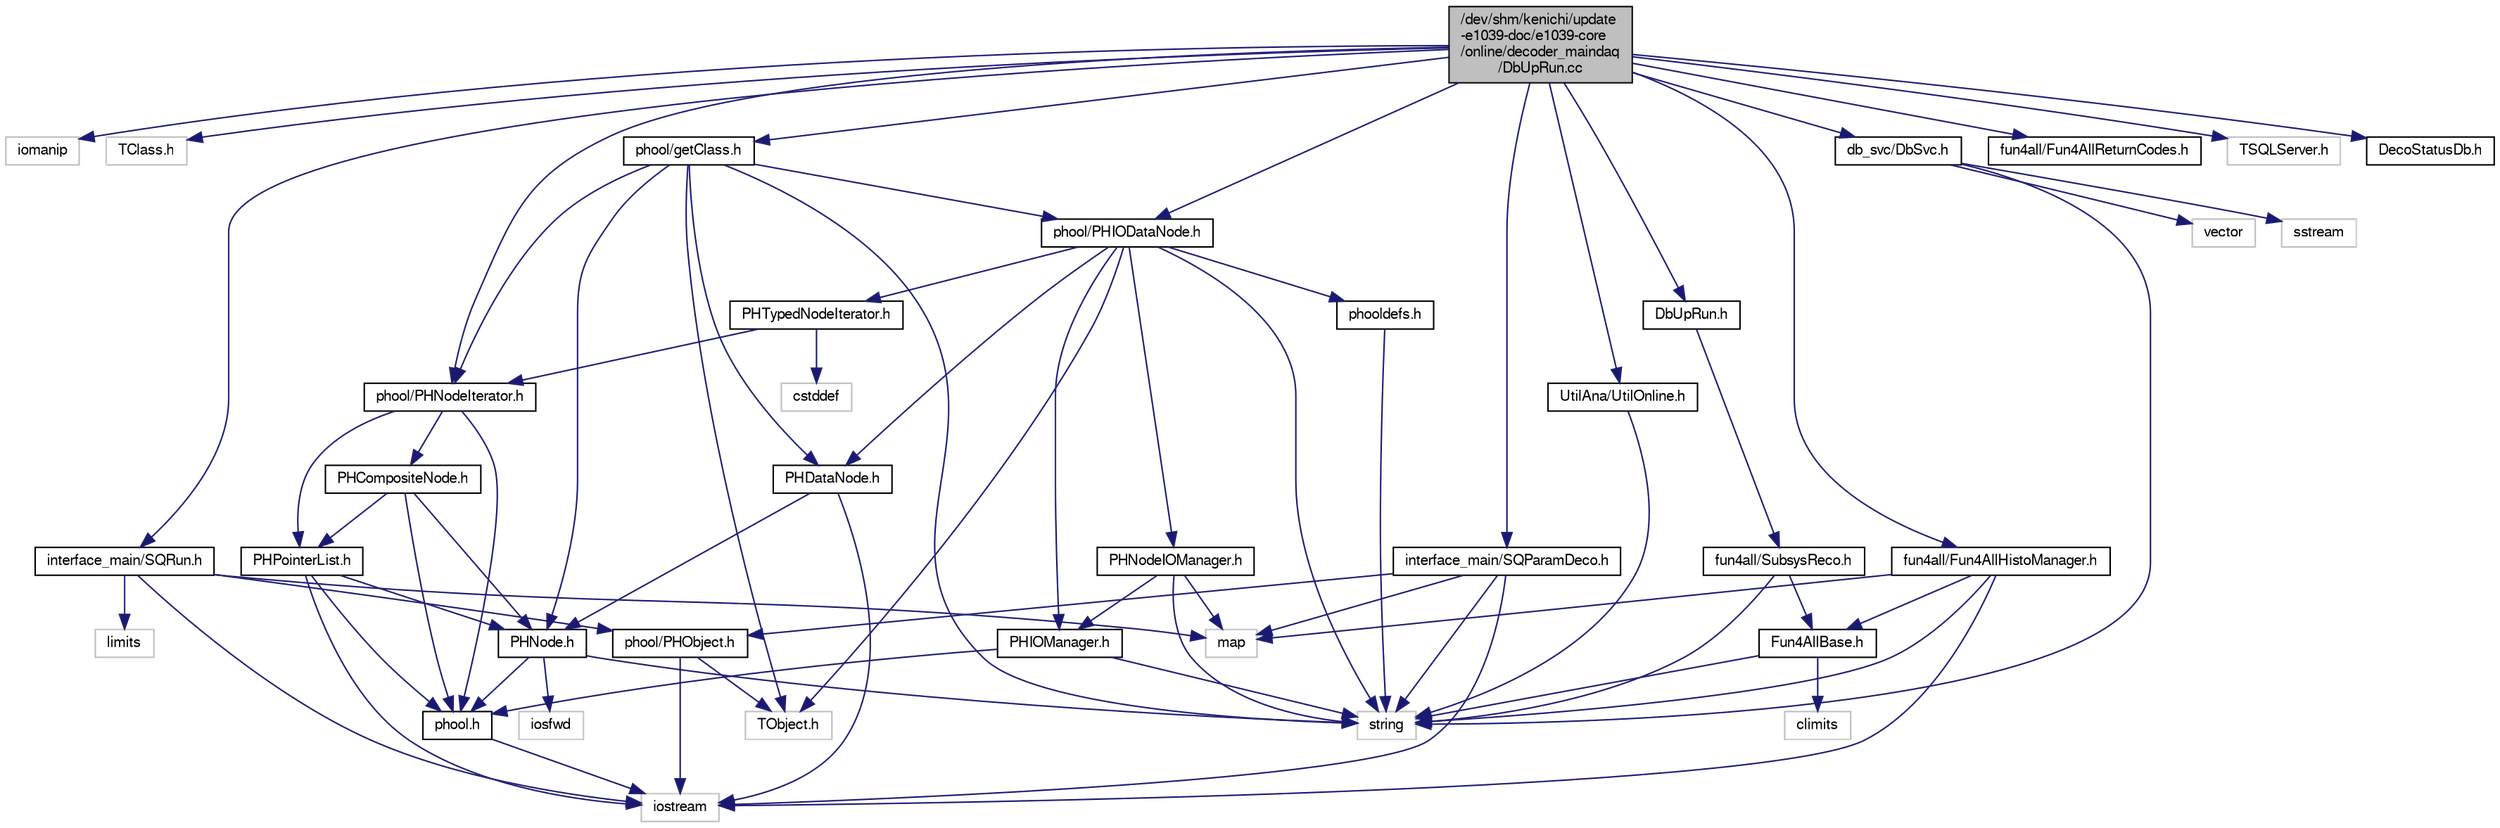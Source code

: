 digraph "/dev/shm/kenichi/update-e1039-doc/e1039-core/online/decoder_maindaq/DbUpRun.cc"
{
  bgcolor="transparent";
  edge [fontname="FreeSans",fontsize="10",labelfontname="FreeSans",labelfontsize="10"];
  node [fontname="FreeSans",fontsize="10",shape=record];
  Node1 [label="/dev/shm/kenichi/update\l-e1039-doc/e1039-core\l/online/decoder_maindaq\l/DbUpRun.cc",height=0.2,width=0.4,color="black", fillcolor="grey75", style="filled" fontcolor="black"];
  Node1 -> Node2 [color="midnightblue",fontsize="10",style="solid",fontname="FreeSans"];
  Node2 [label="iomanip",height=0.2,width=0.4,color="grey75"];
  Node1 -> Node3 [color="midnightblue",fontsize="10",style="solid",fontname="FreeSans"];
  Node3 [label="TClass.h",height=0.2,width=0.4,color="grey75"];
  Node1 -> Node4 [color="midnightblue",fontsize="10",style="solid",fontname="FreeSans"];
  Node4 [label="interface_main/SQRun.h",height=0.2,width=0.4,color="black",URL="$de/d59/SQRun_8h.html"];
  Node4 -> Node5 [color="midnightblue",fontsize="10",style="solid",fontname="FreeSans"];
  Node5 [label="phool/PHObject.h",height=0.2,width=0.4,color="black",URL="$df/d32/PHObject_8h.html"];
  Node5 -> Node6 [color="midnightblue",fontsize="10",style="solid",fontname="FreeSans"];
  Node6 [label="TObject.h",height=0.2,width=0.4,color="grey75"];
  Node5 -> Node7 [color="midnightblue",fontsize="10",style="solid",fontname="FreeSans"];
  Node7 [label="iostream",height=0.2,width=0.4,color="grey75"];
  Node4 -> Node8 [color="midnightblue",fontsize="10",style="solid",fontname="FreeSans"];
  Node8 [label="map",height=0.2,width=0.4,color="grey75"];
  Node4 -> Node7 [color="midnightblue",fontsize="10",style="solid",fontname="FreeSans"];
  Node4 -> Node9 [color="midnightblue",fontsize="10",style="solid",fontname="FreeSans"];
  Node9 [label="limits",height=0.2,width=0.4,color="grey75"];
  Node1 -> Node10 [color="midnightblue",fontsize="10",style="solid",fontname="FreeSans"];
  Node10 [label="interface_main/SQParamDeco.h",height=0.2,width=0.4,color="black",URL="$db/d59/SQParamDeco_8h.html"];
  Node10 -> Node11 [color="midnightblue",fontsize="10",style="solid",fontname="FreeSans"];
  Node11 [label="string",height=0.2,width=0.4,color="grey75"];
  Node10 -> Node8 [color="midnightblue",fontsize="10",style="solid",fontname="FreeSans"];
  Node10 -> Node7 [color="midnightblue",fontsize="10",style="solid",fontname="FreeSans"];
  Node10 -> Node5 [color="midnightblue",fontsize="10",style="solid",fontname="FreeSans"];
  Node1 -> Node12 [color="midnightblue",fontsize="10",style="solid",fontname="FreeSans"];
  Node12 [label="fun4all/Fun4AllReturnCodes.h",height=0.2,width=0.4,color="black",URL="$da/dc1/Fun4AllReturnCodes_8h.html"];
  Node1 -> Node13 [color="midnightblue",fontsize="10",style="solid",fontname="FreeSans"];
  Node13 [label="fun4all/Fun4AllHistoManager.h",height=0.2,width=0.4,color="black",URL="$d0/d59/Fun4AllHistoManager_8h.html"];
  Node13 -> Node14 [color="midnightblue",fontsize="10",style="solid",fontname="FreeSans"];
  Node14 [label="Fun4AllBase.h",height=0.2,width=0.4,color="black",URL="$d2/de7/Fun4AllBase_8h.html"];
  Node14 -> Node11 [color="midnightblue",fontsize="10",style="solid",fontname="FreeSans"];
  Node14 -> Node15 [color="midnightblue",fontsize="10",style="solid",fontname="FreeSans"];
  Node15 [label="climits",height=0.2,width=0.4,color="grey75"];
  Node13 -> Node7 [color="midnightblue",fontsize="10",style="solid",fontname="FreeSans"];
  Node13 -> Node8 [color="midnightblue",fontsize="10",style="solid",fontname="FreeSans"];
  Node13 -> Node11 [color="midnightblue",fontsize="10",style="solid",fontname="FreeSans"];
  Node1 -> Node16 [color="midnightblue",fontsize="10",style="solid",fontname="FreeSans"];
  Node16 [label="phool/PHNodeIterator.h",height=0.2,width=0.4,color="black",URL="$d8/dfd/PHNodeIterator_8h.html"];
  Node16 -> Node17 [color="midnightblue",fontsize="10",style="solid",fontname="FreeSans"];
  Node17 [label="phool.h",height=0.2,width=0.4,color="black",URL="$d5/d6f/phool_8h.html"];
  Node17 -> Node7 [color="midnightblue",fontsize="10",style="solid",fontname="FreeSans"];
  Node16 -> Node18 [color="midnightblue",fontsize="10",style="solid",fontname="FreeSans"];
  Node18 [label="PHCompositeNode.h",height=0.2,width=0.4,color="black",URL="$d8/d30/PHCompositeNode_8h.html"];
  Node18 -> Node17 [color="midnightblue",fontsize="10",style="solid",fontname="FreeSans"];
  Node18 -> Node19 [color="midnightblue",fontsize="10",style="solid",fontname="FreeSans"];
  Node19 [label="PHNode.h",height=0.2,width=0.4,color="black",URL="$d3/d62/PHNode_8h.html"];
  Node19 -> Node17 [color="midnightblue",fontsize="10",style="solid",fontname="FreeSans"];
  Node19 -> Node20 [color="midnightblue",fontsize="10",style="solid",fontname="FreeSans"];
  Node20 [label="iosfwd",height=0.2,width=0.4,color="grey75"];
  Node19 -> Node11 [color="midnightblue",fontsize="10",style="solid",fontname="FreeSans"];
  Node18 -> Node21 [color="midnightblue",fontsize="10",style="solid",fontname="FreeSans"];
  Node21 [label="PHPointerList.h",height=0.2,width=0.4,color="black",URL="$db/dd5/PHPointerList_8h.html"];
  Node21 -> Node17 [color="midnightblue",fontsize="10",style="solid",fontname="FreeSans"];
  Node21 -> Node19 [color="midnightblue",fontsize="10",style="solid",fontname="FreeSans"];
  Node21 -> Node7 [color="midnightblue",fontsize="10",style="solid",fontname="FreeSans"];
  Node16 -> Node21 [color="midnightblue",fontsize="10",style="solid",fontname="FreeSans"];
  Node1 -> Node22 [color="midnightblue",fontsize="10",style="solid",fontname="FreeSans"];
  Node22 [label="phool/PHIODataNode.h",height=0.2,width=0.4,color="black",URL="$d3/d79/PHIODataNode_8h.html"];
  Node22 -> Node23 [color="midnightblue",fontsize="10",style="solid",fontname="FreeSans"];
  Node23 [label="PHDataNode.h",height=0.2,width=0.4,color="black",URL="$dd/d9b/PHDataNode_8h.html"];
  Node23 -> Node19 [color="midnightblue",fontsize="10",style="solid",fontname="FreeSans"];
  Node23 -> Node7 [color="midnightblue",fontsize="10",style="solid",fontname="FreeSans"];
  Node22 -> Node24 [color="midnightblue",fontsize="10",style="solid",fontname="FreeSans"];
  Node24 [label="PHIOManager.h",height=0.2,width=0.4,color="black",URL="$d9/d53/PHIOManager_8h.html"];
  Node24 -> Node17 [color="midnightblue",fontsize="10",style="solid",fontname="FreeSans"];
  Node24 -> Node11 [color="midnightblue",fontsize="10",style="solid",fontname="FreeSans"];
  Node22 -> Node25 [color="midnightblue",fontsize="10",style="solid",fontname="FreeSans"];
  Node25 [label="PHNodeIOManager.h",height=0.2,width=0.4,color="black",URL="$dd/de7/PHNodeIOManager_8h.html"];
  Node25 -> Node24 [color="midnightblue",fontsize="10",style="solid",fontname="FreeSans"];
  Node25 -> Node11 [color="midnightblue",fontsize="10",style="solid",fontname="FreeSans"];
  Node25 -> Node8 [color="midnightblue",fontsize="10",style="solid",fontname="FreeSans"];
  Node22 -> Node26 [color="midnightblue",fontsize="10",style="solid",fontname="FreeSans"];
  Node26 [label="PHTypedNodeIterator.h",height=0.2,width=0.4,color="black",URL="$db/d17/PHTypedNodeIterator_8h.html"];
  Node26 -> Node16 [color="midnightblue",fontsize="10",style="solid",fontname="FreeSans"];
  Node26 -> Node27 [color="midnightblue",fontsize="10",style="solid",fontname="FreeSans"];
  Node27 [label="cstddef",height=0.2,width=0.4,color="grey75"];
  Node22 -> Node28 [color="midnightblue",fontsize="10",style="solid",fontname="FreeSans"];
  Node28 [label="phooldefs.h",height=0.2,width=0.4,color="black",URL="$de/da7/phooldefs_8h.html"];
  Node28 -> Node11 [color="midnightblue",fontsize="10",style="solid",fontname="FreeSans"];
  Node22 -> Node6 [color="midnightblue",fontsize="10",style="solid",fontname="FreeSans"];
  Node22 -> Node11 [color="midnightblue",fontsize="10",style="solid",fontname="FreeSans"];
  Node1 -> Node29 [color="midnightblue",fontsize="10",style="solid",fontname="FreeSans"];
  Node29 [label="phool/getClass.h",height=0.2,width=0.4,color="black",URL="$dd/dd4/getClass_8h.html"];
  Node29 -> Node16 [color="midnightblue",fontsize="10",style="solid",fontname="FreeSans"];
  Node29 -> Node22 [color="midnightblue",fontsize="10",style="solid",fontname="FreeSans"];
  Node29 -> Node23 [color="midnightblue",fontsize="10",style="solid",fontname="FreeSans"];
  Node29 -> Node19 [color="midnightblue",fontsize="10",style="solid",fontname="FreeSans"];
  Node29 -> Node6 [color="midnightblue",fontsize="10",style="solid",fontname="FreeSans"];
  Node29 -> Node11 [color="midnightblue",fontsize="10",style="solid",fontname="FreeSans"];
  Node1 -> Node30 [color="midnightblue",fontsize="10",style="solid",fontname="FreeSans"];
  Node30 [label="TSQLServer.h",height=0.2,width=0.4,color="grey75"];
  Node1 -> Node31 [color="midnightblue",fontsize="10",style="solid",fontname="FreeSans"];
  Node31 [label="db_svc/DbSvc.h",height=0.2,width=0.4,color="black",URL="$d7/d8f/DbSvc_8h.html"];
  Node31 -> Node32 [color="midnightblue",fontsize="10",style="solid",fontname="FreeSans"];
  Node32 [label="vector",height=0.2,width=0.4,color="grey75"];
  Node31 -> Node11 [color="midnightblue",fontsize="10",style="solid",fontname="FreeSans"];
  Node31 -> Node33 [color="midnightblue",fontsize="10",style="solid",fontname="FreeSans"];
  Node33 [label="sstream",height=0.2,width=0.4,color="grey75"];
  Node1 -> Node34 [color="midnightblue",fontsize="10",style="solid",fontname="FreeSans"];
  Node34 [label="UtilAna/UtilOnline.h",height=0.2,width=0.4,color="black",URL="$db/d8e/UtilOnline_8h.html"];
  Node34 -> Node11 [color="midnightblue",fontsize="10",style="solid",fontname="FreeSans"];
  Node1 -> Node35 [color="midnightblue",fontsize="10",style="solid",fontname="FreeSans"];
  Node35 [label="DecoStatusDb.h",height=0.2,width=0.4,color="black",URL="$d9/d97/DecoStatusDb_8h.html"];
  Node1 -> Node36 [color="midnightblue",fontsize="10",style="solid",fontname="FreeSans"];
  Node36 [label="DbUpRun.h",height=0.2,width=0.4,color="black",URL="$df/d18/DbUpRun_8h.html"];
  Node36 -> Node37 [color="midnightblue",fontsize="10",style="solid",fontname="FreeSans"];
  Node37 [label="fun4all/SubsysReco.h",height=0.2,width=0.4,color="black",URL="$d5/dc2/SubsysReco_8h.html"];
  Node37 -> Node14 [color="midnightblue",fontsize="10",style="solid",fontname="FreeSans"];
  Node37 -> Node11 [color="midnightblue",fontsize="10",style="solid",fontname="FreeSans"];
}
